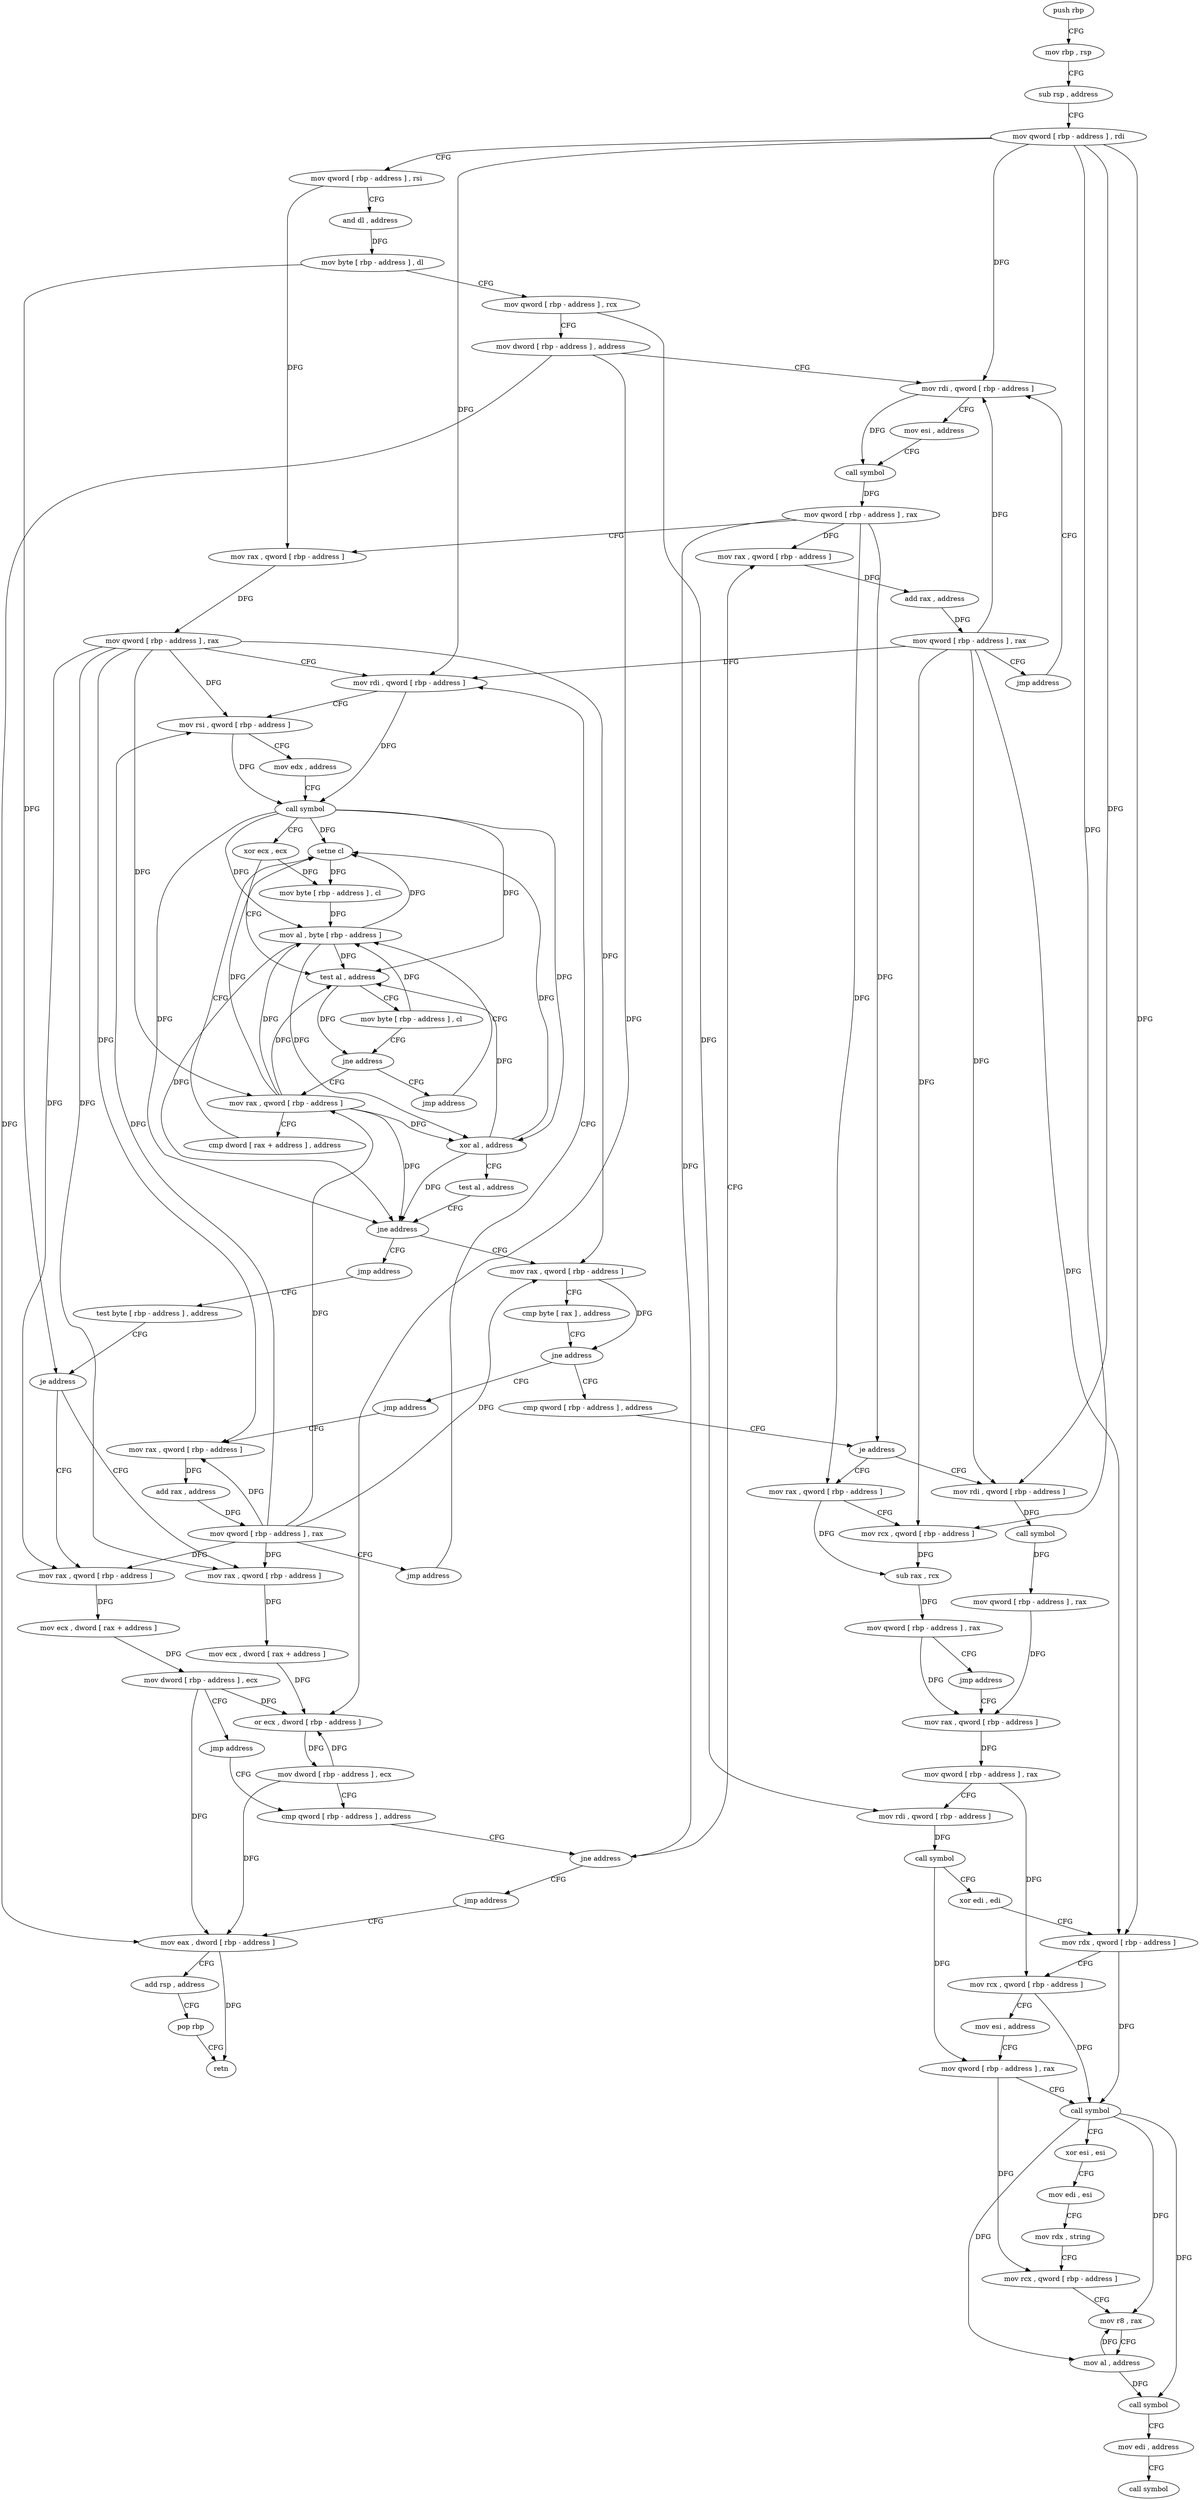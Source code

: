 digraph "func" {
"4230288" [label = "push rbp" ]
"4230289" [label = "mov rbp , rsp" ]
"4230292" [label = "sub rsp , address" ]
"4230296" [label = "mov qword [ rbp - address ] , rdi" ]
"4230300" [label = "mov qword [ rbp - address ] , rsi" ]
"4230304" [label = "and dl , address" ]
"4230307" [label = "mov byte [ rbp - address ] , dl" ]
"4230310" [label = "mov qword [ rbp - address ] , rcx" ]
"4230314" [label = "mov dword [ rbp - address ] , address" ]
"4230321" [label = "mov rdi , qword [ rbp - address ]" ]
"4230383" [label = "mov rax , qword [ rbp - address ]" ]
"4230387" [label = "cmp dword [ rax + address ] , address" ]
"4230391" [label = "setne cl" ]
"4230394" [label = "mov byte [ rbp - address ] , cl" ]
"4230397" [label = "mov al , byte [ rbp - address ]" ]
"4230378" [label = "jmp address" ]
"4230415" [label = "mov rax , qword [ rbp - address ]" ]
"4230419" [label = "cmp byte [ rax ] , address" ]
"4230422" [label = "jne address" ]
"4230551" [label = "jmp address" ]
"4230428" [label = "cmp qword [ rbp - address ] , address" ]
"4230410" [label = "jmp address" ]
"4230575" [label = "test byte [ rbp - address ] , address" ]
"4230400" [label = "xor al , address" ]
"4230402" [label = "test al , address" ]
"4230404" [label = "jne address" ]
"4230556" [label = "mov rax , qword [ rbp - address ]" ]
"4230433" [label = "je address" ]
"4230459" [label = "mov rdi , qword [ rbp - address ]" ]
"4230439" [label = "mov rax , qword [ rbp - address ]" ]
"4230579" [label = "je address" ]
"4230600" [label = "mov rax , qword [ rbp - address ]" ]
"4230585" [label = "mov rax , qword [ rbp - address ]" ]
"4230560" [label = "add rax , address" ]
"4230566" [label = "mov qword [ rbp - address ] , rax" ]
"4230570" [label = "jmp address" ]
"4230347" [label = "mov rdi , qword [ rbp - address ]" ]
"4230463" [label = "call symbol" ]
"4230468" [label = "mov qword [ rbp - address ] , rax" ]
"4230472" [label = "mov rax , qword [ rbp - address ]" ]
"4230443" [label = "mov rcx , qword [ rbp - address ]" ]
"4230447" [label = "sub rax , rcx" ]
"4230450" [label = "mov qword [ rbp - address ] , rax" ]
"4230454" [label = "jmp address" ]
"4230604" [label = "mov ecx , dword [ rax + address ]" ]
"4230607" [label = "or ecx , dword [ rbp - address ]" ]
"4230610" [label = "mov dword [ rbp - address ] , ecx" ]
"4230613" [label = "cmp qword [ rbp - address ] , address" ]
"4230589" [label = "mov ecx , dword [ rax + address ]" ]
"4230592" [label = "mov dword [ rbp - address ] , ecx" ]
"4230595" [label = "jmp address" ]
"4230351" [label = "mov rsi , qword [ rbp - address ]" ]
"4230355" [label = "mov edx , address" ]
"4230360" [label = "call symbol" ]
"4230365" [label = "xor ecx , ecx" ]
"4230367" [label = "test al , address" ]
"4230369" [label = "mov byte [ rbp - address ] , cl" ]
"4230372" [label = "jne address" ]
"4230476" [label = "mov qword [ rbp - address ] , rax" ]
"4230480" [label = "mov rdi , qword [ rbp - address ]" ]
"4230484" [label = "call symbol" ]
"4230489" [label = "xor edi , edi" ]
"4230491" [label = "mov rdx , qword [ rbp - address ]" ]
"4230495" [label = "mov rcx , qword [ rbp - address ]" ]
"4230499" [label = "mov esi , address" ]
"4230504" [label = "mov qword [ rbp - address ] , rax" ]
"4230508" [label = "call symbol" ]
"4230513" [label = "xor esi , esi" ]
"4230515" [label = "mov edi , esi" ]
"4230517" [label = "mov rdx , string" ]
"4230527" [label = "mov rcx , qword [ rbp - address ]" ]
"4230531" [label = "mov r8 , rax" ]
"4230534" [label = "mov al , address" ]
"4230536" [label = "call symbol" ]
"4230541" [label = "mov edi , address" ]
"4230546" [label = "call symbol" ]
"4230629" [label = "mov rax , qword [ rbp - address ]" ]
"4230633" [label = "add rax , address" ]
"4230639" [label = "mov qword [ rbp - address ] , rax" ]
"4230643" [label = "jmp address" ]
"4230624" [label = "jmp address" ]
"4230648" [label = "mov eax , dword [ rbp - address ]" ]
"4230618" [label = "jne address" ]
"4230325" [label = "mov esi , address" ]
"4230330" [label = "call symbol" ]
"4230335" [label = "mov qword [ rbp - address ] , rax" ]
"4230339" [label = "mov rax , qword [ rbp - address ]" ]
"4230343" [label = "mov qword [ rbp - address ] , rax" ]
"4230651" [label = "add rsp , address" ]
"4230655" [label = "pop rbp" ]
"4230656" [label = "retn" ]
"4230288" -> "4230289" [ label = "CFG" ]
"4230289" -> "4230292" [ label = "CFG" ]
"4230292" -> "4230296" [ label = "CFG" ]
"4230296" -> "4230300" [ label = "CFG" ]
"4230296" -> "4230321" [ label = "DFG" ]
"4230296" -> "4230347" [ label = "DFG" ]
"4230296" -> "4230459" [ label = "DFG" ]
"4230296" -> "4230443" [ label = "DFG" ]
"4230296" -> "4230491" [ label = "DFG" ]
"4230300" -> "4230304" [ label = "CFG" ]
"4230300" -> "4230339" [ label = "DFG" ]
"4230304" -> "4230307" [ label = "DFG" ]
"4230307" -> "4230310" [ label = "CFG" ]
"4230307" -> "4230579" [ label = "DFG" ]
"4230310" -> "4230314" [ label = "CFG" ]
"4230310" -> "4230480" [ label = "DFG" ]
"4230314" -> "4230321" [ label = "CFG" ]
"4230314" -> "4230607" [ label = "DFG" ]
"4230314" -> "4230648" [ label = "DFG" ]
"4230321" -> "4230325" [ label = "CFG" ]
"4230321" -> "4230330" [ label = "DFG" ]
"4230383" -> "4230387" [ label = "CFG" ]
"4230383" -> "4230367" [ label = "DFG" ]
"4230383" -> "4230391" [ label = "DFG" ]
"4230383" -> "4230397" [ label = "DFG" ]
"4230383" -> "4230400" [ label = "DFG" ]
"4230383" -> "4230404" [ label = "DFG" ]
"4230387" -> "4230391" [ label = "CFG" ]
"4230391" -> "4230394" [ label = "DFG" ]
"4230394" -> "4230397" [ label = "DFG" ]
"4230397" -> "4230400" [ label = "DFG" ]
"4230397" -> "4230367" [ label = "DFG" ]
"4230397" -> "4230391" [ label = "DFG" ]
"4230397" -> "4230404" [ label = "DFG" ]
"4230378" -> "4230397" [ label = "CFG" ]
"4230415" -> "4230419" [ label = "CFG" ]
"4230415" -> "4230422" [ label = "DFG" ]
"4230419" -> "4230422" [ label = "CFG" ]
"4230422" -> "4230551" [ label = "CFG" ]
"4230422" -> "4230428" [ label = "CFG" ]
"4230551" -> "4230556" [ label = "CFG" ]
"4230428" -> "4230433" [ label = "CFG" ]
"4230410" -> "4230575" [ label = "CFG" ]
"4230575" -> "4230579" [ label = "CFG" ]
"4230400" -> "4230402" [ label = "CFG" ]
"4230400" -> "4230367" [ label = "DFG" ]
"4230400" -> "4230391" [ label = "DFG" ]
"4230400" -> "4230404" [ label = "DFG" ]
"4230402" -> "4230404" [ label = "CFG" ]
"4230404" -> "4230415" [ label = "CFG" ]
"4230404" -> "4230410" [ label = "CFG" ]
"4230556" -> "4230560" [ label = "DFG" ]
"4230433" -> "4230459" [ label = "CFG" ]
"4230433" -> "4230439" [ label = "CFG" ]
"4230459" -> "4230463" [ label = "DFG" ]
"4230439" -> "4230443" [ label = "CFG" ]
"4230439" -> "4230447" [ label = "DFG" ]
"4230579" -> "4230600" [ label = "CFG" ]
"4230579" -> "4230585" [ label = "CFG" ]
"4230600" -> "4230604" [ label = "DFG" ]
"4230585" -> "4230589" [ label = "DFG" ]
"4230560" -> "4230566" [ label = "DFG" ]
"4230566" -> "4230570" [ label = "CFG" ]
"4230566" -> "4230351" [ label = "DFG" ]
"4230566" -> "4230383" [ label = "DFG" ]
"4230566" -> "4230415" [ label = "DFG" ]
"4230566" -> "4230556" [ label = "DFG" ]
"4230566" -> "4230600" [ label = "DFG" ]
"4230566" -> "4230585" [ label = "DFG" ]
"4230570" -> "4230347" [ label = "CFG" ]
"4230347" -> "4230351" [ label = "CFG" ]
"4230347" -> "4230360" [ label = "DFG" ]
"4230463" -> "4230468" [ label = "DFG" ]
"4230468" -> "4230472" [ label = "DFG" ]
"4230472" -> "4230476" [ label = "DFG" ]
"4230443" -> "4230447" [ label = "DFG" ]
"4230447" -> "4230450" [ label = "DFG" ]
"4230450" -> "4230454" [ label = "CFG" ]
"4230450" -> "4230472" [ label = "DFG" ]
"4230454" -> "4230472" [ label = "CFG" ]
"4230604" -> "4230607" [ label = "DFG" ]
"4230607" -> "4230610" [ label = "DFG" ]
"4230610" -> "4230613" [ label = "CFG" ]
"4230610" -> "4230607" [ label = "DFG" ]
"4230610" -> "4230648" [ label = "DFG" ]
"4230613" -> "4230618" [ label = "CFG" ]
"4230589" -> "4230592" [ label = "DFG" ]
"4230592" -> "4230595" [ label = "CFG" ]
"4230592" -> "4230607" [ label = "DFG" ]
"4230592" -> "4230648" [ label = "DFG" ]
"4230595" -> "4230613" [ label = "CFG" ]
"4230351" -> "4230355" [ label = "CFG" ]
"4230351" -> "4230360" [ label = "DFG" ]
"4230355" -> "4230360" [ label = "CFG" ]
"4230360" -> "4230365" [ label = "CFG" ]
"4230360" -> "4230367" [ label = "DFG" ]
"4230360" -> "4230391" [ label = "DFG" ]
"4230360" -> "4230397" [ label = "DFG" ]
"4230360" -> "4230400" [ label = "DFG" ]
"4230360" -> "4230404" [ label = "DFG" ]
"4230365" -> "4230367" [ label = "CFG" ]
"4230365" -> "4230394" [ label = "DFG" ]
"4230367" -> "4230369" [ label = "CFG" ]
"4230367" -> "4230372" [ label = "DFG" ]
"4230369" -> "4230372" [ label = "CFG" ]
"4230369" -> "4230397" [ label = "DFG" ]
"4230372" -> "4230383" [ label = "CFG" ]
"4230372" -> "4230378" [ label = "CFG" ]
"4230476" -> "4230480" [ label = "CFG" ]
"4230476" -> "4230495" [ label = "DFG" ]
"4230480" -> "4230484" [ label = "DFG" ]
"4230484" -> "4230489" [ label = "CFG" ]
"4230484" -> "4230504" [ label = "DFG" ]
"4230489" -> "4230491" [ label = "CFG" ]
"4230491" -> "4230495" [ label = "CFG" ]
"4230491" -> "4230508" [ label = "DFG" ]
"4230495" -> "4230499" [ label = "CFG" ]
"4230495" -> "4230508" [ label = "DFG" ]
"4230499" -> "4230504" [ label = "CFG" ]
"4230504" -> "4230508" [ label = "CFG" ]
"4230504" -> "4230527" [ label = "DFG" ]
"4230508" -> "4230513" [ label = "CFG" ]
"4230508" -> "4230531" [ label = "DFG" ]
"4230508" -> "4230534" [ label = "DFG" ]
"4230508" -> "4230536" [ label = "DFG" ]
"4230513" -> "4230515" [ label = "CFG" ]
"4230515" -> "4230517" [ label = "CFG" ]
"4230517" -> "4230527" [ label = "CFG" ]
"4230527" -> "4230531" [ label = "CFG" ]
"4230531" -> "4230534" [ label = "CFG" ]
"4230534" -> "4230536" [ label = "DFG" ]
"4230534" -> "4230531" [ label = "DFG" ]
"4230536" -> "4230541" [ label = "CFG" ]
"4230541" -> "4230546" [ label = "CFG" ]
"4230629" -> "4230633" [ label = "DFG" ]
"4230633" -> "4230639" [ label = "DFG" ]
"4230639" -> "4230643" [ label = "CFG" ]
"4230639" -> "4230321" [ label = "DFG" ]
"4230639" -> "4230347" [ label = "DFG" ]
"4230639" -> "4230459" [ label = "DFG" ]
"4230639" -> "4230443" [ label = "DFG" ]
"4230639" -> "4230491" [ label = "DFG" ]
"4230643" -> "4230321" [ label = "CFG" ]
"4230624" -> "4230648" [ label = "CFG" ]
"4230648" -> "4230651" [ label = "CFG" ]
"4230648" -> "4230656" [ label = "DFG" ]
"4230618" -> "4230629" [ label = "CFG" ]
"4230618" -> "4230624" [ label = "CFG" ]
"4230325" -> "4230330" [ label = "CFG" ]
"4230330" -> "4230335" [ label = "DFG" ]
"4230335" -> "4230339" [ label = "CFG" ]
"4230335" -> "4230433" [ label = "DFG" ]
"4230335" -> "4230439" [ label = "DFG" ]
"4230335" -> "4230618" [ label = "DFG" ]
"4230335" -> "4230629" [ label = "DFG" ]
"4230339" -> "4230343" [ label = "DFG" ]
"4230343" -> "4230347" [ label = "CFG" ]
"4230343" -> "4230351" [ label = "DFG" ]
"4230343" -> "4230383" [ label = "DFG" ]
"4230343" -> "4230415" [ label = "DFG" ]
"4230343" -> "4230556" [ label = "DFG" ]
"4230343" -> "4230600" [ label = "DFG" ]
"4230343" -> "4230585" [ label = "DFG" ]
"4230651" -> "4230655" [ label = "CFG" ]
"4230655" -> "4230656" [ label = "CFG" ]
}
